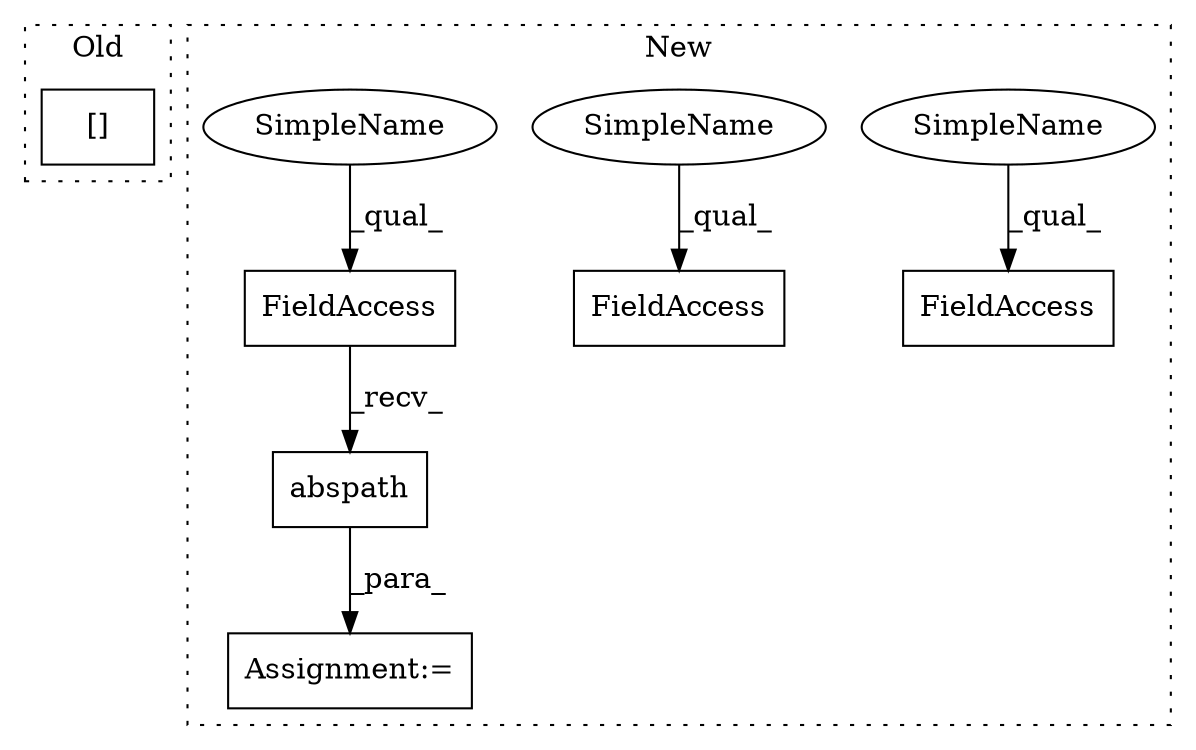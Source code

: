 digraph G {
subgraph cluster0 {
1 [label="[]" a="2" s="9843,9855" l="11,1" shape="box"];
label = "Old";
style="dotted";
}
subgraph cluster1 {
2 [label="abspath" a="32" s="9935,9979" l="8,1" shape="box"];
3 [label="FieldAccess" a="22" s="9927" l="7" shape="box"];
4 [label="FieldAccess" a="22" s="9943" l="7" shape="box"];
5 [label="FieldAccess" a="22" s="9881" l="7" shape="box"];
6 [label="Assignment:=" a="7" s="9926" l="1" shape="box"];
7 [label="SimpleName" a="42" s="9881" l="2" shape="ellipse"];
8 [label="SimpleName" a="42" s="9943" l="2" shape="ellipse"];
9 [label="SimpleName" a="42" s="9927" l="2" shape="ellipse"];
label = "New";
style="dotted";
}
2 -> 6 [label="_para_"];
3 -> 2 [label="_recv_"];
7 -> 5 [label="_qual_"];
8 -> 4 [label="_qual_"];
9 -> 3 [label="_qual_"];
}